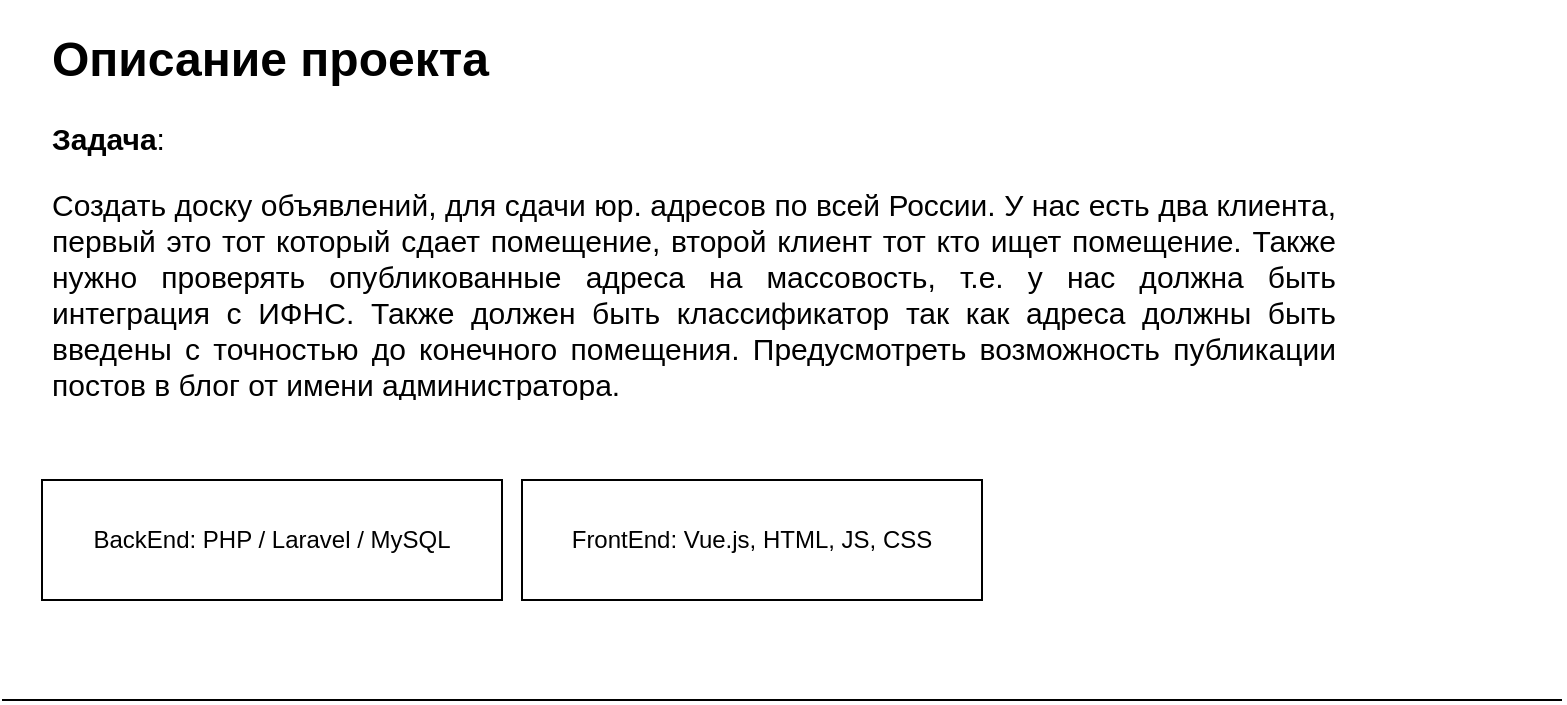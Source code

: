 <mxfile version="21.6.3" type="github">
  <diagram name="Страница 1" id="potaPNY2CA8V14HwHhXg">
    <mxGraphModel dx="2074" dy="2236" grid="1" gridSize="10" guides="1" tooltips="1" connect="1" arrows="1" fold="1" page="1" pageScale="1" pageWidth="827" pageHeight="1169" math="0" shadow="0">
      <root>
        <mxCell id="0" />
        <mxCell id="1" parent="0" />
        <mxCell id="fg19fC0D28Z--4mv3MqF-23" value="&lt;h1&gt;&lt;font style=&quot;font-size: 24px;&quot;&gt;Описание проекта&lt;/font&gt;&lt;/h1&gt;&lt;p style=&quot;font-size: 15px;&quot;&gt;&lt;b&gt;Задача&lt;/b&gt;:&lt;/p&gt;&lt;p style=&quot;text-align: justify;&quot;&gt;&lt;font style=&quot;font-size: 15px;&quot;&gt;Создать доску объявлений, для сдачи юр. адресов по всей России. У нас есть два клиента, первый это тот который сдает помещение, второй клиент тот кто ищет помещение. Также нужно проверять опубликованные адреса на массовость, т.е. у нас должна быть интеграция с ИФНС. Также должен быть классификатор так как адреса должны быть введены с точностью до конечного помещения. Предусмотреть возможность публикации постов в блог от имени администратора.&lt;/font&gt;&lt;/p&gt;" style="text;html=1;spacing=5;spacingTop=-20;whiteSpace=wrap;overflow=hidden;rounded=0;" vertex="1" parent="1">
          <mxGeometry x="40" y="-1130" width="650" height="190" as="geometry" />
        </mxCell>
        <mxCell id="fg19fC0D28Z--4mv3MqF-24" value="" style="endArrow=none;html=1;rounded=0;" edge="1" parent="1">
          <mxGeometry width="50" height="50" relative="1" as="geometry">
            <mxPoint x="20" y="-790" as="sourcePoint" />
            <mxPoint x="800" y="-790" as="targetPoint" />
          </mxGeometry>
        </mxCell>
        <mxCell id="fg19fC0D28Z--4mv3MqF-25" value="BackEnd: PHP / Laravel / MySQL" style="rounded=0;whiteSpace=wrap;html=1;" vertex="1" parent="1">
          <mxGeometry x="40" y="-900" width="230" height="60" as="geometry" />
        </mxCell>
        <mxCell id="fg19fC0D28Z--4mv3MqF-26" value="FrontEnd: Vue.js, HTML, JS, CSS" style="rounded=0;whiteSpace=wrap;html=1;" vertex="1" parent="1">
          <mxGeometry x="280" y="-900" width="230" height="60" as="geometry" />
        </mxCell>
      </root>
    </mxGraphModel>
  </diagram>
</mxfile>
